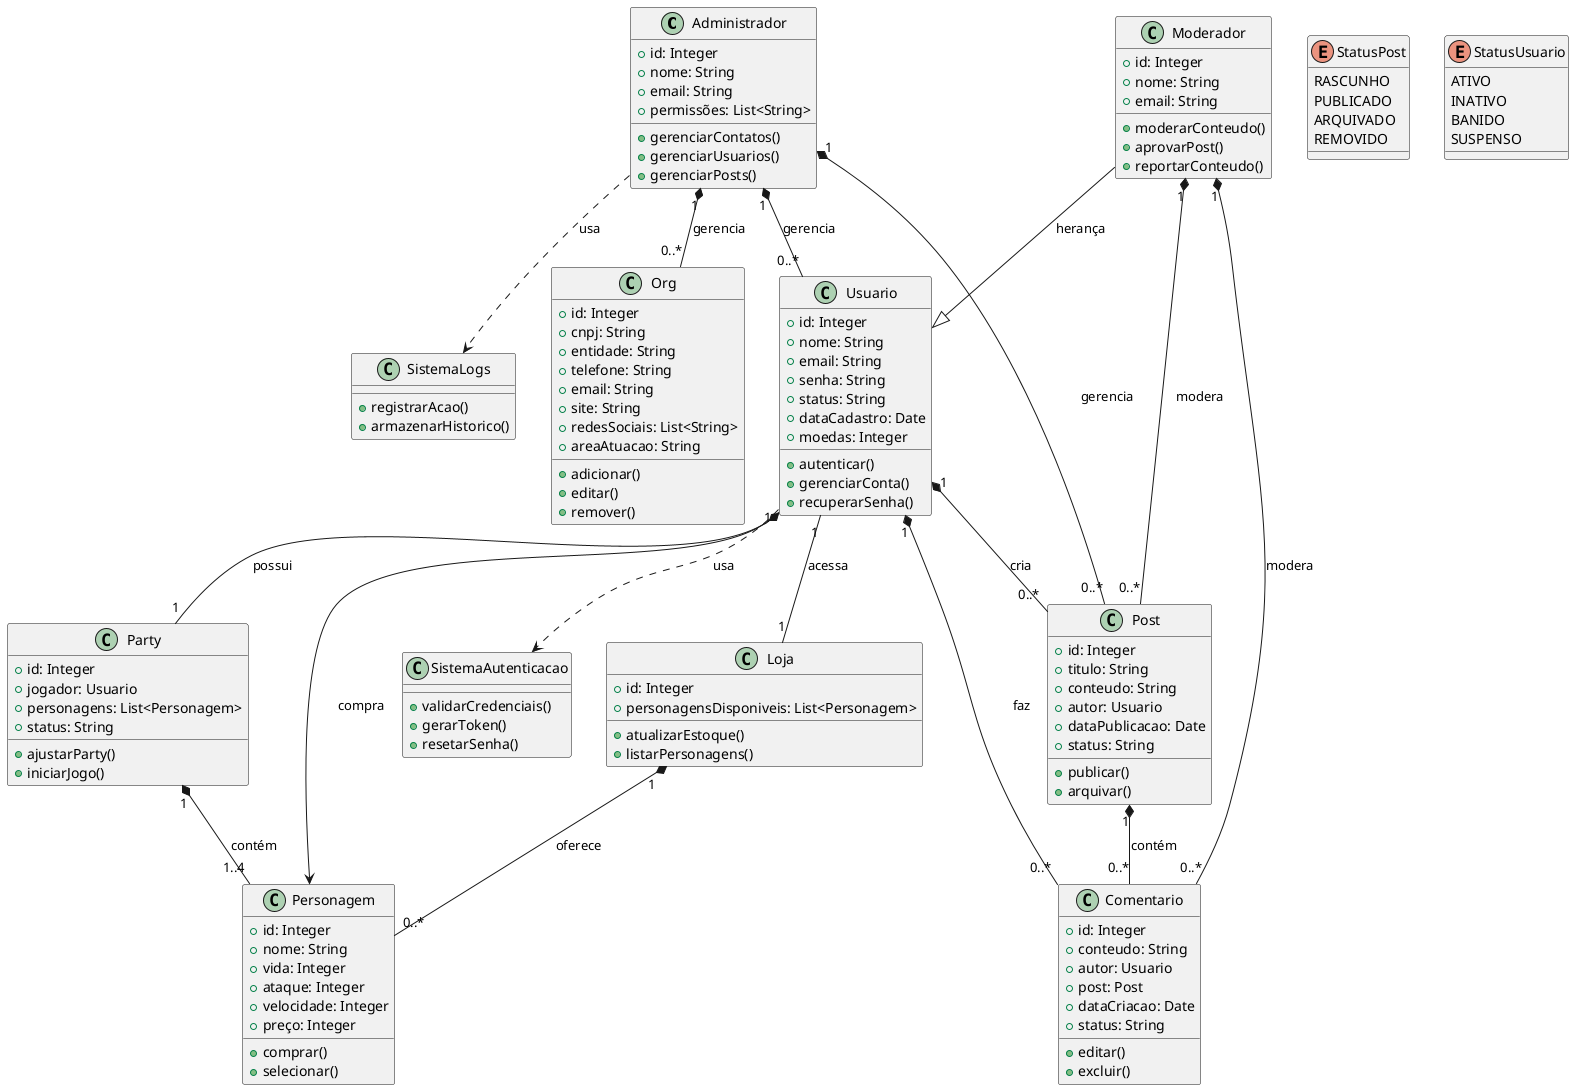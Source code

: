 @startuml sistema_geral_atualizado

class Administrador {
  + id: Integer
  + nome: String
  + email: String
  + permissões: List<String>
  + gerenciarContatos()
  + gerenciarUsuarios()
  + gerenciarPosts()
}

class Moderador {
  + id: Integer
  + nome: String
  + email: String
  + moderarConteudo()
  + aprovarPost()
  + reportarConteudo()
}

class Usuario {
  + id: Integer
  + nome: String
  + email: String
  + senha: String
  + status: String
  + dataCadastro: Date
  + moedas: Integer
  + autenticar()
  + gerenciarConta()
  + recuperarSenha()
}

class Post {
  + id: Integer
  + titulo: String
  + conteudo: String
  + autor: Usuario
  + dataPublicacao: Date
  + status: String
  + publicar()
  + arquivar()
}

class Comentario {
  + id: Integer
  + conteudo: String
  + autor: Usuario
  + post: Post
  + dataCriacao: Date
  + status: String
  + editar()
  + excluir()
}

class Org {
  + id: Integer
  + cnpj: String
  + entidade: String
  + telefone: String
  + email: String
  + site: String
  + redesSociais: List<String>
  + areaAtuacao: String
  + adicionar()
  + editar()
  + remover()
}

class Party {
  + id: Integer
  + jogador: Usuario
  + personagens: List<Personagem>
  + status: String
  + ajustarParty()
  + iniciarJogo()
}

class Personagem {
  + id: Integer
  + nome: String
  + vida: Integer
  + ataque: Integer
  + velocidade: Integer
  + preço: Integer
  + comprar()
  + selecionar()
}

class Loja {
  + id: Integer
  + personagensDisponiveis: List<Personagem>
  + atualizarEstoque()
  + listarPersonagens()
}

class SistemaAutenticacao {
  + validarCredenciais()
  + gerarToken()
  + resetarSenha()
}

class SistemaLogs {
  + registrarAcao()
  + armazenarHistorico()
}

Administrador "1" *-- "0..*" Org : gerencia
Administrador "1" *-- "0..*" Usuario : gerencia
Administrador "1" *-- "0..*" Post : gerencia

Moderador --|> Usuario : herança
Moderador "1" *-- "0..*" Post : modera
Moderador "1" *-- "0..*" Comentario : modera

Usuario "1" *-- "0..*" Post : cria
Usuario "1" *-- "0..*" Comentario : faz
Usuario "1" *-- "1" Party : possui

Post "1" *-- "0..*" Comentario : contém

Party "1" *-- "1..4" Personagem : contém

Loja "1" *-- "0..*" Personagem : oferece
Usuario "1" -- "1" Loja : acessa
Usuario --> Personagem : compra

Usuario ..> SistemaAutenticacao : usa
Administrador ..> SistemaLogs : usa

enum StatusPost {
  RASCUNHO
  PUBLICADO
  ARQUIVADO
  REMOVIDO
}

enum StatusUsuario {
  ATIVO
  INATIVO
  BANIDO
  SUSPENSO
}

@enduml
